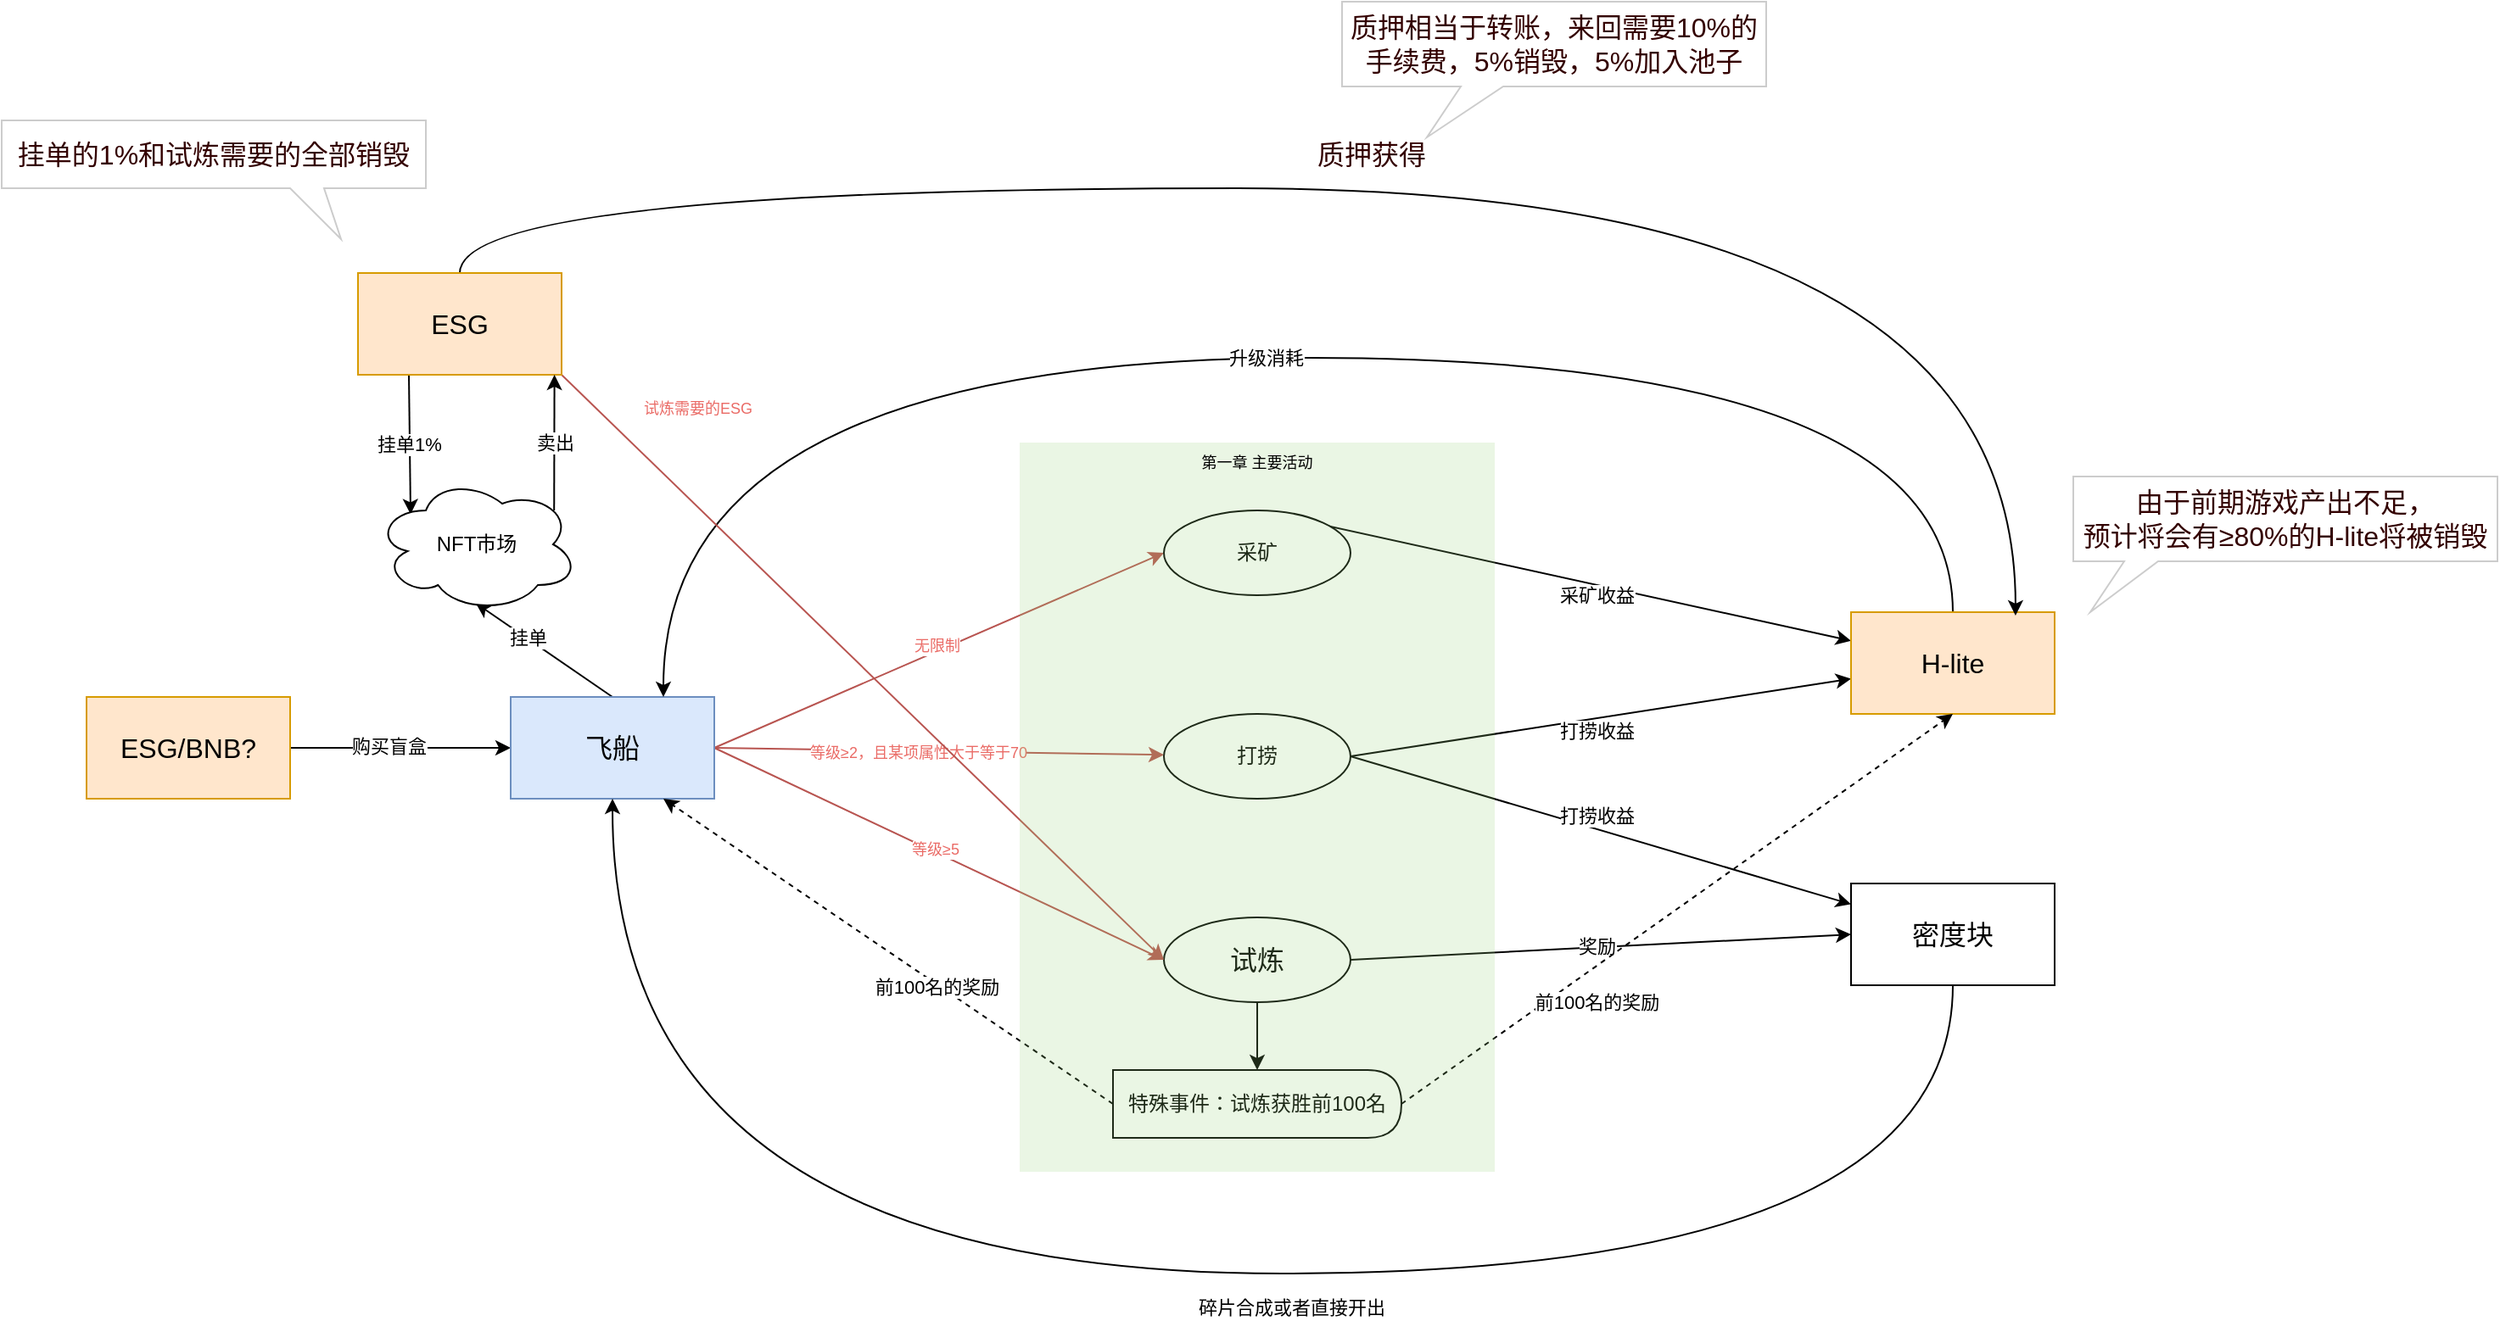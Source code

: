 <mxfile version="16.1.0" type="github">
  <diagram id="B2VN1lz7lHse4xvR82cQ" name="Page-5">
    <mxGraphModel dx="1718" dy="935" grid="1" gridSize="10" guides="1" tooltips="1" connect="1" arrows="1" fold="1" page="1" pageScale="1" pageWidth="827" pageHeight="1169" math="0" shadow="0">
      <root>
        <mxCell id="VGtEhXtMH6EOGDCBlRhS-0" />
        <mxCell id="VGtEhXtMH6EOGDCBlRhS-1" parent="VGtEhXtMH6EOGDCBlRhS-0" />
        <mxCell id="VGtEhXtMH6EOGDCBlRhS-5" style="edgeStyle=orthogonalEdgeStyle;rounded=0;orthogonalLoop=1;jettySize=auto;html=1;exitX=1;exitY=0.5;exitDx=0;exitDy=0;entryX=0;entryY=0.5;entryDx=0;entryDy=0;" parent="VGtEhXtMH6EOGDCBlRhS-1" source="VGtEhXtMH6EOGDCBlRhS-2" target="VGtEhXtMH6EOGDCBlRhS-3" edge="1">
          <mxGeometry relative="1" as="geometry" />
        </mxCell>
        <mxCell id="VGtEhXtMH6EOGDCBlRhS-6" value="购买盲盒" style="edgeLabel;html=1;align=center;verticalAlign=middle;resizable=0;points=[];" parent="VGtEhXtMH6EOGDCBlRhS-5" vertex="1" connectable="0">
          <mxGeometry x="-0.109" y="1" relative="1" as="geometry">
            <mxPoint as="offset" />
          </mxGeometry>
        </mxCell>
        <mxCell id="VGtEhXtMH6EOGDCBlRhS-2" value="ESG/BNB?" style="rounded=0;whiteSpace=wrap;html=1;fillColor=#ffe6cc;strokeColor=#d79b00;fontSize=16;" parent="VGtEhXtMH6EOGDCBlRhS-1" vertex="1">
          <mxGeometry x="70" y="520" width="120" height="60" as="geometry" />
        </mxCell>
        <mxCell id="VGtEhXtMH6EOGDCBlRhS-11" style="rounded=0;orthogonalLoop=1;jettySize=auto;html=1;exitX=1;exitY=0.5;exitDx=0;exitDy=0;entryX=0;entryY=0.5;entryDx=0;entryDy=0;fillColor=#f8cecc;strokeColor=#b85450;" parent="VGtEhXtMH6EOGDCBlRhS-1" source="VGtEhXtMH6EOGDCBlRhS-3" target="VGtEhXtMH6EOGDCBlRhS-8" edge="1">
          <mxGeometry relative="1" as="geometry" />
        </mxCell>
        <mxCell id="VGtEhXtMH6EOGDCBlRhS-14" value="无限制" style="edgeLabel;html=1;align=center;verticalAlign=middle;resizable=0;points=[];fontSize=9;fontColor=#EA6B66;" parent="VGtEhXtMH6EOGDCBlRhS-11" vertex="1" connectable="0">
          <mxGeometry x="-0.208" y="-1" relative="1" as="geometry">
            <mxPoint x="25" y="-16" as="offset" />
          </mxGeometry>
        </mxCell>
        <mxCell id="VGtEhXtMH6EOGDCBlRhS-12" style="edgeStyle=none;rounded=0;orthogonalLoop=1;jettySize=auto;html=1;exitX=1;exitY=0.5;exitDx=0;exitDy=0;fillColor=#f8cecc;strokeColor=#b85450;" parent="VGtEhXtMH6EOGDCBlRhS-1" source="VGtEhXtMH6EOGDCBlRhS-3" target="VGtEhXtMH6EOGDCBlRhS-9" edge="1">
          <mxGeometry relative="1" as="geometry" />
        </mxCell>
        <mxCell id="VGtEhXtMH6EOGDCBlRhS-15" value="等级≥2，且某项属性大于等于70" style="edgeLabel;html=1;align=center;verticalAlign=middle;resizable=0;points=[];fontSize=9;fontColor=#EA6B66;" parent="VGtEhXtMH6EOGDCBlRhS-12" vertex="1" connectable="0">
          <mxGeometry x="-0.098" y="-1" relative="1" as="geometry">
            <mxPoint as="offset" />
          </mxGeometry>
        </mxCell>
        <mxCell id="VGtEhXtMH6EOGDCBlRhS-13" style="edgeStyle=none;rounded=0;orthogonalLoop=1;jettySize=auto;html=1;exitX=1;exitY=0.5;exitDx=0;exitDy=0;entryX=0;entryY=0.5;entryDx=0;entryDy=0;fillColor=#f8cecc;strokeColor=#b85450;" parent="VGtEhXtMH6EOGDCBlRhS-1" source="VGtEhXtMH6EOGDCBlRhS-3" target="VGtEhXtMH6EOGDCBlRhS-10" edge="1">
          <mxGeometry relative="1" as="geometry" />
        </mxCell>
        <mxCell id="VGtEhXtMH6EOGDCBlRhS-16" value="等级≥5" style="edgeLabel;html=1;align=center;verticalAlign=middle;resizable=0;points=[];fontSize=9;fontColor=#EA6B66;" parent="VGtEhXtMH6EOGDCBlRhS-13" vertex="1" connectable="0">
          <mxGeometry x="-0.171" y="-1" relative="1" as="geometry">
            <mxPoint x="20" y="7" as="offset" />
          </mxGeometry>
        </mxCell>
        <mxCell id="VGtEhXtMH6EOGDCBlRhS-34" style="edgeStyle=none;rounded=0;orthogonalLoop=1;jettySize=auto;html=1;exitX=0.5;exitY=0;exitDx=0;exitDy=0;entryX=0.495;entryY=0.933;entryDx=0;entryDy=0;entryPerimeter=0;" parent="VGtEhXtMH6EOGDCBlRhS-1" source="VGtEhXtMH6EOGDCBlRhS-3" target="VGtEhXtMH6EOGDCBlRhS-33" edge="1">
          <mxGeometry relative="1" as="geometry" />
        </mxCell>
        <mxCell id="VGtEhXtMH6EOGDCBlRhS-35" value="挂单" style="edgeLabel;html=1;align=center;verticalAlign=middle;resizable=0;points=[];" parent="VGtEhXtMH6EOGDCBlRhS-34" vertex="1" connectable="0">
          <mxGeometry x="0.261" relative="1" as="geometry">
            <mxPoint as="offset" />
          </mxGeometry>
        </mxCell>
        <mxCell id="VGtEhXtMH6EOGDCBlRhS-3" value="飞船" style="rounded=0;whiteSpace=wrap;html=1;fillColor=#dae8fc;strokeColor=#6c8ebf;fontSize=16;" parent="VGtEhXtMH6EOGDCBlRhS-1" vertex="1">
          <mxGeometry x="320" y="520" width="120" height="60" as="geometry" />
        </mxCell>
        <mxCell id="VGtEhXtMH6EOGDCBlRhS-21" value="采矿收益" style="edgeStyle=none;rounded=0;orthogonalLoop=1;jettySize=auto;html=1;exitX=0.5;exitY=0;exitDx=0;exitDy=0;" parent="VGtEhXtMH6EOGDCBlRhS-1" source="VGtEhXtMH6EOGDCBlRhS-8" target="VGtEhXtMH6EOGDCBlRhS-17" edge="1">
          <mxGeometry x="0.15" y="-6" relative="1" as="geometry">
            <mxPoint as="offset" />
          </mxGeometry>
        </mxCell>
        <mxCell id="VGtEhXtMH6EOGDCBlRhS-8" value="采矿" style="ellipse;whiteSpace=wrap;html=1;" parent="VGtEhXtMH6EOGDCBlRhS-1" vertex="1">
          <mxGeometry x="705" y="410" width="110" height="50" as="geometry" />
        </mxCell>
        <mxCell id="VGtEhXtMH6EOGDCBlRhS-22" value="打捞收益" style="edgeStyle=none;rounded=0;orthogonalLoop=1;jettySize=auto;html=1;exitX=1;exitY=0.5;exitDx=0;exitDy=0;" parent="VGtEhXtMH6EOGDCBlRhS-1" source="VGtEhXtMH6EOGDCBlRhS-9" target="VGtEhXtMH6EOGDCBlRhS-17" edge="1">
          <mxGeometry x="-0.025" y="-7" relative="1" as="geometry">
            <mxPoint as="offset" />
          </mxGeometry>
        </mxCell>
        <mxCell id="VGtEhXtMH6EOGDCBlRhS-29" value="打捞收益" style="edgeStyle=none;rounded=0;orthogonalLoop=1;jettySize=auto;html=1;exitX=1;exitY=0.5;exitDx=0;exitDy=0;" parent="VGtEhXtMH6EOGDCBlRhS-1" source="VGtEhXtMH6EOGDCBlRhS-9" target="VGtEhXtMH6EOGDCBlRhS-24" edge="1">
          <mxGeometry x="-0.032" y="8" relative="1" as="geometry">
            <mxPoint as="offset" />
          </mxGeometry>
        </mxCell>
        <mxCell id="VGtEhXtMH6EOGDCBlRhS-9" value="打捞" style="ellipse;whiteSpace=wrap;html=1;" parent="VGtEhXtMH6EOGDCBlRhS-1" vertex="1">
          <mxGeometry x="705" y="530" width="110" height="50" as="geometry" />
        </mxCell>
        <mxCell id="VGtEhXtMH6EOGDCBlRhS-27" style="edgeStyle=none;rounded=0;orthogonalLoop=1;jettySize=auto;html=1;exitX=1;exitY=0.5;exitDx=0;exitDy=0;entryX=0;entryY=0.5;entryDx=0;entryDy=0;" parent="VGtEhXtMH6EOGDCBlRhS-1" source="VGtEhXtMH6EOGDCBlRhS-10" target="VGtEhXtMH6EOGDCBlRhS-24" edge="1">
          <mxGeometry relative="1" as="geometry" />
        </mxCell>
        <mxCell id="VGtEhXtMH6EOGDCBlRhS-28" value="奖励" style="edgeLabel;html=1;align=center;verticalAlign=middle;resizable=0;points=[];" parent="VGtEhXtMH6EOGDCBlRhS-27" vertex="1" connectable="0">
          <mxGeometry x="0.21" y="-1" relative="1" as="geometry">
            <mxPoint x="-34" as="offset" />
          </mxGeometry>
        </mxCell>
        <mxCell id="VGtEhXtMH6EOGDCBlRhS-30" style="edgeStyle=none;rounded=0;orthogonalLoop=1;jettySize=auto;html=1;exitX=0;exitY=0.5;exitDx=0;exitDy=0;entryX=0.75;entryY=1;entryDx=0;entryDy=0;dashed=1;" parent="VGtEhXtMH6EOGDCBlRhS-1" source="VGtEhXtMH6EOGDCBlRhS-39" target="VGtEhXtMH6EOGDCBlRhS-3" edge="1">
          <mxGeometry relative="1" as="geometry" />
        </mxCell>
        <mxCell id="VGtEhXtMH6EOGDCBlRhS-31" value="前100名的奖励" style="edgeLabel;html=1;align=center;verticalAlign=middle;resizable=0;points=[];" parent="VGtEhXtMH6EOGDCBlRhS-30" vertex="1" connectable="0">
          <mxGeometry x="0.529" relative="1" as="geometry">
            <mxPoint x="98" y="68" as="offset" />
          </mxGeometry>
        </mxCell>
        <mxCell id="VGtEhXtMH6EOGDCBlRhS-40" style="edgeStyle=none;rounded=0;orthogonalLoop=1;jettySize=auto;html=1;exitX=0.5;exitY=1;exitDx=0;exitDy=0;entryX=0.5;entryY=0;entryDx=0;entryDy=0;" parent="VGtEhXtMH6EOGDCBlRhS-1" source="VGtEhXtMH6EOGDCBlRhS-10" target="VGtEhXtMH6EOGDCBlRhS-39" edge="1">
          <mxGeometry relative="1" as="geometry" />
        </mxCell>
        <mxCell id="VGtEhXtMH6EOGDCBlRhS-10" value="试炼" style="ellipse;whiteSpace=wrap;html=1;fontSize=16;" parent="VGtEhXtMH6EOGDCBlRhS-1" vertex="1">
          <mxGeometry x="705" y="650" width="110" height="50" as="geometry" />
        </mxCell>
        <mxCell id="VGtEhXtMH6EOGDCBlRhS-20" value="升级消耗" style="edgeStyle=orthogonalEdgeStyle;rounded=0;orthogonalLoop=1;jettySize=auto;html=1;exitX=0.5;exitY=0;exitDx=0;exitDy=0;entryX=0.75;entryY=0;entryDx=0;entryDy=0;curved=1;" parent="VGtEhXtMH6EOGDCBlRhS-1" source="VGtEhXtMH6EOGDCBlRhS-17" target="VGtEhXtMH6EOGDCBlRhS-3" edge="1">
          <mxGeometry relative="1" as="geometry">
            <Array as="points">
              <mxPoint x="1170" y="320" />
              <mxPoint x="410" y="320" />
            </Array>
          </mxGeometry>
        </mxCell>
        <mxCell id="VGtEhXtMH6EOGDCBlRhS-17" value="H-lite" style="rounded=0;whiteSpace=wrap;html=1;fillColor=#ffe6cc;strokeColor=#d79b00;fontSize=16;" parent="VGtEhXtMH6EOGDCBlRhS-1" vertex="1">
          <mxGeometry x="1110" y="470" width="120" height="60" as="geometry" />
        </mxCell>
        <mxCell id="VGtEhXtMH6EOGDCBlRhS-25" style="edgeStyle=orthogonalEdgeStyle;rounded=0;orthogonalLoop=1;jettySize=auto;html=1;exitX=0.5;exitY=1;exitDx=0;exitDy=0;entryX=0.5;entryY=1;entryDx=0;entryDy=0;elbow=vertical;curved=1;" parent="VGtEhXtMH6EOGDCBlRhS-1" source="VGtEhXtMH6EOGDCBlRhS-24" target="VGtEhXtMH6EOGDCBlRhS-3" edge="1">
          <mxGeometry relative="1" as="geometry">
            <Array as="points">
              <mxPoint x="1170" y="860" />
              <mxPoint x="380" y="860" />
            </Array>
          </mxGeometry>
        </mxCell>
        <mxCell id="VGtEhXtMH6EOGDCBlRhS-26" value="碎片合成或者直接开出" style="edgeLabel;html=1;align=center;verticalAlign=middle;resizable=0;points=[];" parent="VGtEhXtMH6EOGDCBlRhS-25" vertex="1" connectable="0">
          <mxGeometry x="-0.311" relative="1" as="geometry">
            <mxPoint x="-133" y="20" as="offset" />
          </mxGeometry>
        </mxCell>
        <mxCell id="VGtEhXtMH6EOGDCBlRhS-24" value="密度块" style="whiteSpace=wrap;html=1;fontSize=16;" parent="VGtEhXtMH6EOGDCBlRhS-1" vertex="1">
          <mxGeometry x="1110" y="630" width="120" height="60" as="geometry" />
        </mxCell>
        <mxCell id="VGtEhXtMH6EOGDCBlRhS-36" value="挂单1%" style="edgeStyle=none;rounded=0;orthogonalLoop=1;jettySize=auto;html=1;exitX=0.25;exitY=1;exitDx=0;exitDy=0;entryX=0.175;entryY=0.278;entryDx=0;entryDy=0;entryPerimeter=0;" parent="VGtEhXtMH6EOGDCBlRhS-1" source="VGtEhXtMH6EOGDCBlRhS-32" target="VGtEhXtMH6EOGDCBlRhS-33" edge="1">
          <mxGeometry relative="1" as="geometry" />
        </mxCell>
        <mxCell id="UV-SPqQlaK36wrmX8KWa-0" style="edgeStyle=orthogonalEdgeStyle;curved=1;rounded=0;orthogonalLoop=1;jettySize=auto;html=1;exitX=0.5;exitY=0;exitDx=0;exitDy=0;entryX=0.808;entryY=0.033;entryDx=0;entryDy=0;entryPerimeter=0;fontSize=16;fontColor=#EA6B66;elbow=vertical;" edge="1" parent="VGtEhXtMH6EOGDCBlRhS-1" source="VGtEhXtMH6EOGDCBlRhS-32" target="VGtEhXtMH6EOGDCBlRhS-17">
          <mxGeometry relative="1" as="geometry">
            <Array as="points">
              <mxPoint x="290" y="220" />
              <mxPoint x="1207" y="220" />
            </Array>
          </mxGeometry>
        </mxCell>
        <mxCell id="UV-SPqQlaK36wrmX8KWa-1" value="质押获得" style="edgeLabel;html=1;align=center;verticalAlign=middle;resizable=0;points=[];fontSize=16;fontColor=#330000;" vertex="1" connectable="0" parent="UV-SPqQlaK36wrmX8KWa-0">
          <mxGeometry x="-0.063" y="-5" relative="1" as="geometry">
            <mxPoint x="16" y="-25" as="offset" />
          </mxGeometry>
        </mxCell>
        <mxCell id="va71RRNf096yDSNwALIU-1" style="rounded=0;orthogonalLoop=1;jettySize=auto;html=1;exitX=1;exitY=1;exitDx=0;exitDy=0;fontSize=16;fontColor=#330000;elbow=vertical;entryX=0;entryY=0.5;entryDx=0;entryDy=0;fillColor=#f8cecc;strokeColor=#b85450;" edge="1" parent="VGtEhXtMH6EOGDCBlRhS-1" source="VGtEhXtMH6EOGDCBlRhS-32" target="VGtEhXtMH6EOGDCBlRhS-10">
          <mxGeometry relative="1" as="geometry">
            <mxPoint x="640" y="100" as="targetPoint" />
          </mxGeometry>
        </mxCell>
        <mxCell id="va71RRNf096yDSNwALIU-2" value="试炼需要的ESG" style="edgeLabel;html=1;align=center;verticalAlign=middle;resizable=0;points=[];fontSize=9;fontColor=#EA6B66;" vertex="1" connectable="0" parent="va71RRNf096yDSNwALIU-1">
          <mxGeometry x="-0.803" relative="1" as="geometry">
            <mxPoint x="45" y="-14" as="offset" />
          </mxGeometry>
        </mxCell>
        <mxCell id="VGtEhXtMH6EOGDCBlRhS-32" value="ESG" style="rounded=0;whiteSpace=wrap;html=1;fillColor=#ffe6cc;strokeColor=#d79b00;fontSize=16;" parent="VGtEhXtMH6EOGDCBlRhS-1" vertex="1">
          <mxGeometry x="230" y="270" width="120" height="60" as="geometry" />
        </mxCell>
        <mxCell id="VGtEhXtMH6EOGDCBlRhS-37" value="卖出" style="edgeStyle=none;rounded=0;orthogonalLoop=1;jettySize=auto;html=1;exitX=0.88;exitY=0.25;exitDx=0;exitDy=0;exitPerimeter=0;entryX=0.965;entryY=1;entryDx=0;entryDy=0;entryPerimeter=0;" parent="VGtEhXtMH6EOGDCBlRhS-1" source="VGtEhXtMH6EOGDCBlRhS-33" target="VGtEhXtMH6EOGDCBlRhS-32" edge="1">
          <mxGeometry relative="1" as="geometry" />
        </mxCell>
        <mxCell id="VGtEhXtMH6EOGDCBlRhS-33" value="NFT市场" style="ellipse;shape=cloud;whiteSpace=wrap;html=1;" parent="VGtEhXtMH6EOGDCBlRhS-1" vertex="1">
          <mxGeometry x="240" y="390" width="120" height="80" as="geometry" />
        </mxCell>
        <mxCell id="VGtEhXtMH6EOGDCBlRhS-41" style="edgeStyle=none;rounded=0;orthogonalLoop=1;jettySize=auto;html=1;exitX=1;exitY=0.5;exitDx=0;exitDy=0;entryX=0.5;entryY=1;entryDx=0;entryDy=0;dashed=1;" parent="VGtEhXtMH6EOGDCBlRhS-1" source="VGtEhXtMH6EOGDCBlRhS-39" target="VGtEhXtMH6EOGDCBlRhS-17" edge="1">
          <mxGeometry relative="1" as="geometry" />
        </mxCell>
        <mxCell id="VGtEhXtMH6EOGDCBlRhS-42" value="前100名的奖励" style="edgeLabel;html=1;align=center;verticalAlign=middle;resizable=0;points=[];" parent="VGtEhXtMH6EOGDCBlRhS-41" vertex="1" connectable="0">
          <mxGeometry x="-0.464" y="-2" relative="1" as="geometry">
            <mxPoint x="27" as="offset" />
          </mxGeometry>
        </mxCell>
        <mxCell id="VGtEhXtMH6EOGDCBlRhS-39" value="&lt;span&gt;特殊事件：试炼获胜前100名&lt;/span&gt;" style="shape=delay;whiteSpace=wrap;html=1;gradientColor=none;" parent="VGtEhXtMH6EOGDCBlRhS-1" vertex="1">
          <mxGeometry x="675" y="740" width="170" height="40" as="geometry" />
        </mxCell>
        <mxCell id="VGtEhXtMH6EOGDCBlRhS-45" value="第一章 主要活动" style="rounded=0;whiteSpace=wrap;html=1;fontSize=9;strokeColor=none;fillColor=#97D077;opacity=20;verticalAlign=top;" parent="VGtEhXtMH6EOGDCBlRhS-1" vertex="1">
          <mxGeometry x="620" y="370" width="280" height="430" as="geometry" />
        </mxCell>
        <mxCell id="va71RRNf096yDSNwALIU-5" value="&lt;span style=&quot;color: rgb(51 , 0 , 0) ; font-size: 16px ; background-color: rgb(255 , 255 , 255)&quot;&gt;质押相当于转账，来回需要10%的手续费，5%销毁，5%加入池子&lt;/span&gt;" style="shape=callout;whiteSpace=wrap;html=1;perimeter=calloutPerimeter;fontSize=9;fontColor=#EA6B66;fillColor=none;gradientColor=none;opacity=20;position2=0.2;base=25;size=30;position=0.28;" vertex="1" parent="VGtEhXtMH6EOGDCBlRhS-1">
          <mxGeometry x="810" y="110" width="250" height="80" as="geometry" />
        </mxCell>
        <mxCell id="va71RRNf096yDSNwALIU-7" value="&lt;span style=&quot;color: rgb(51 , 0 , 0) ; font-size: 16px ; background-color: rgb(255 , 255 , 255)&quot;&gt;挂单的1%和试炼需要的全部销毁&lt;/span&gt;" style="shape=callout;whiteSpace=wrap;html=1;perimeter=calloutPerimeter;fontSize=9;fontColor=#EA6B66;fillColor=none;gradientColor=none;opacity=20;position2=0.8;base=20;size=30;position=0.68;" vertex="1" parent="VGtEhXtMH6EOGDCBlRhS-1">
          <mxGeometry x="20" y="180" width="250" height="70" as="geometry" />
        </mxCell>
        <mxCell id="va71RRNf096yDSNwALIU-8" value="&lt;span style=&quot;background-color: rgb(255 , 255 , 255)&quot;&gt;&lt;font color=&quot;#330000&quot;&gt;&lt;span style=&quot;font-size: 16px&quot;&gt;由于前期游戏产出不足，&lt;/span&gt;&lt;/font&gt;&lt;br&gt;&lt;font color=&quot;#330000&quot;&gt;&lt;span style=&quot;font-size: 16px&quot;&gt;预计将会有≥80%的H-lite将被销毁&lt;/span&gt;&lt;/font&gt;&lt;/span&gt;" style="shape=callout;whiteSpace=wrap;html=1;perimeter=calloutPerimeter;fontSize=9;fontColor=#EA6B66;fillColor=none;gradientColor=none;opacity=20;position2=0.04;base=20;size=30;position=0.12;" vertex="1" parent="VGtEhXtMH6EOGDCBlRhS-1">
          <mxGeometry x="1241" y="390" width="250" height="80" as="geometry" />
        </mxCell>
      </root>
    </mxGraphModel>
  </diagram>
</mxfile>
